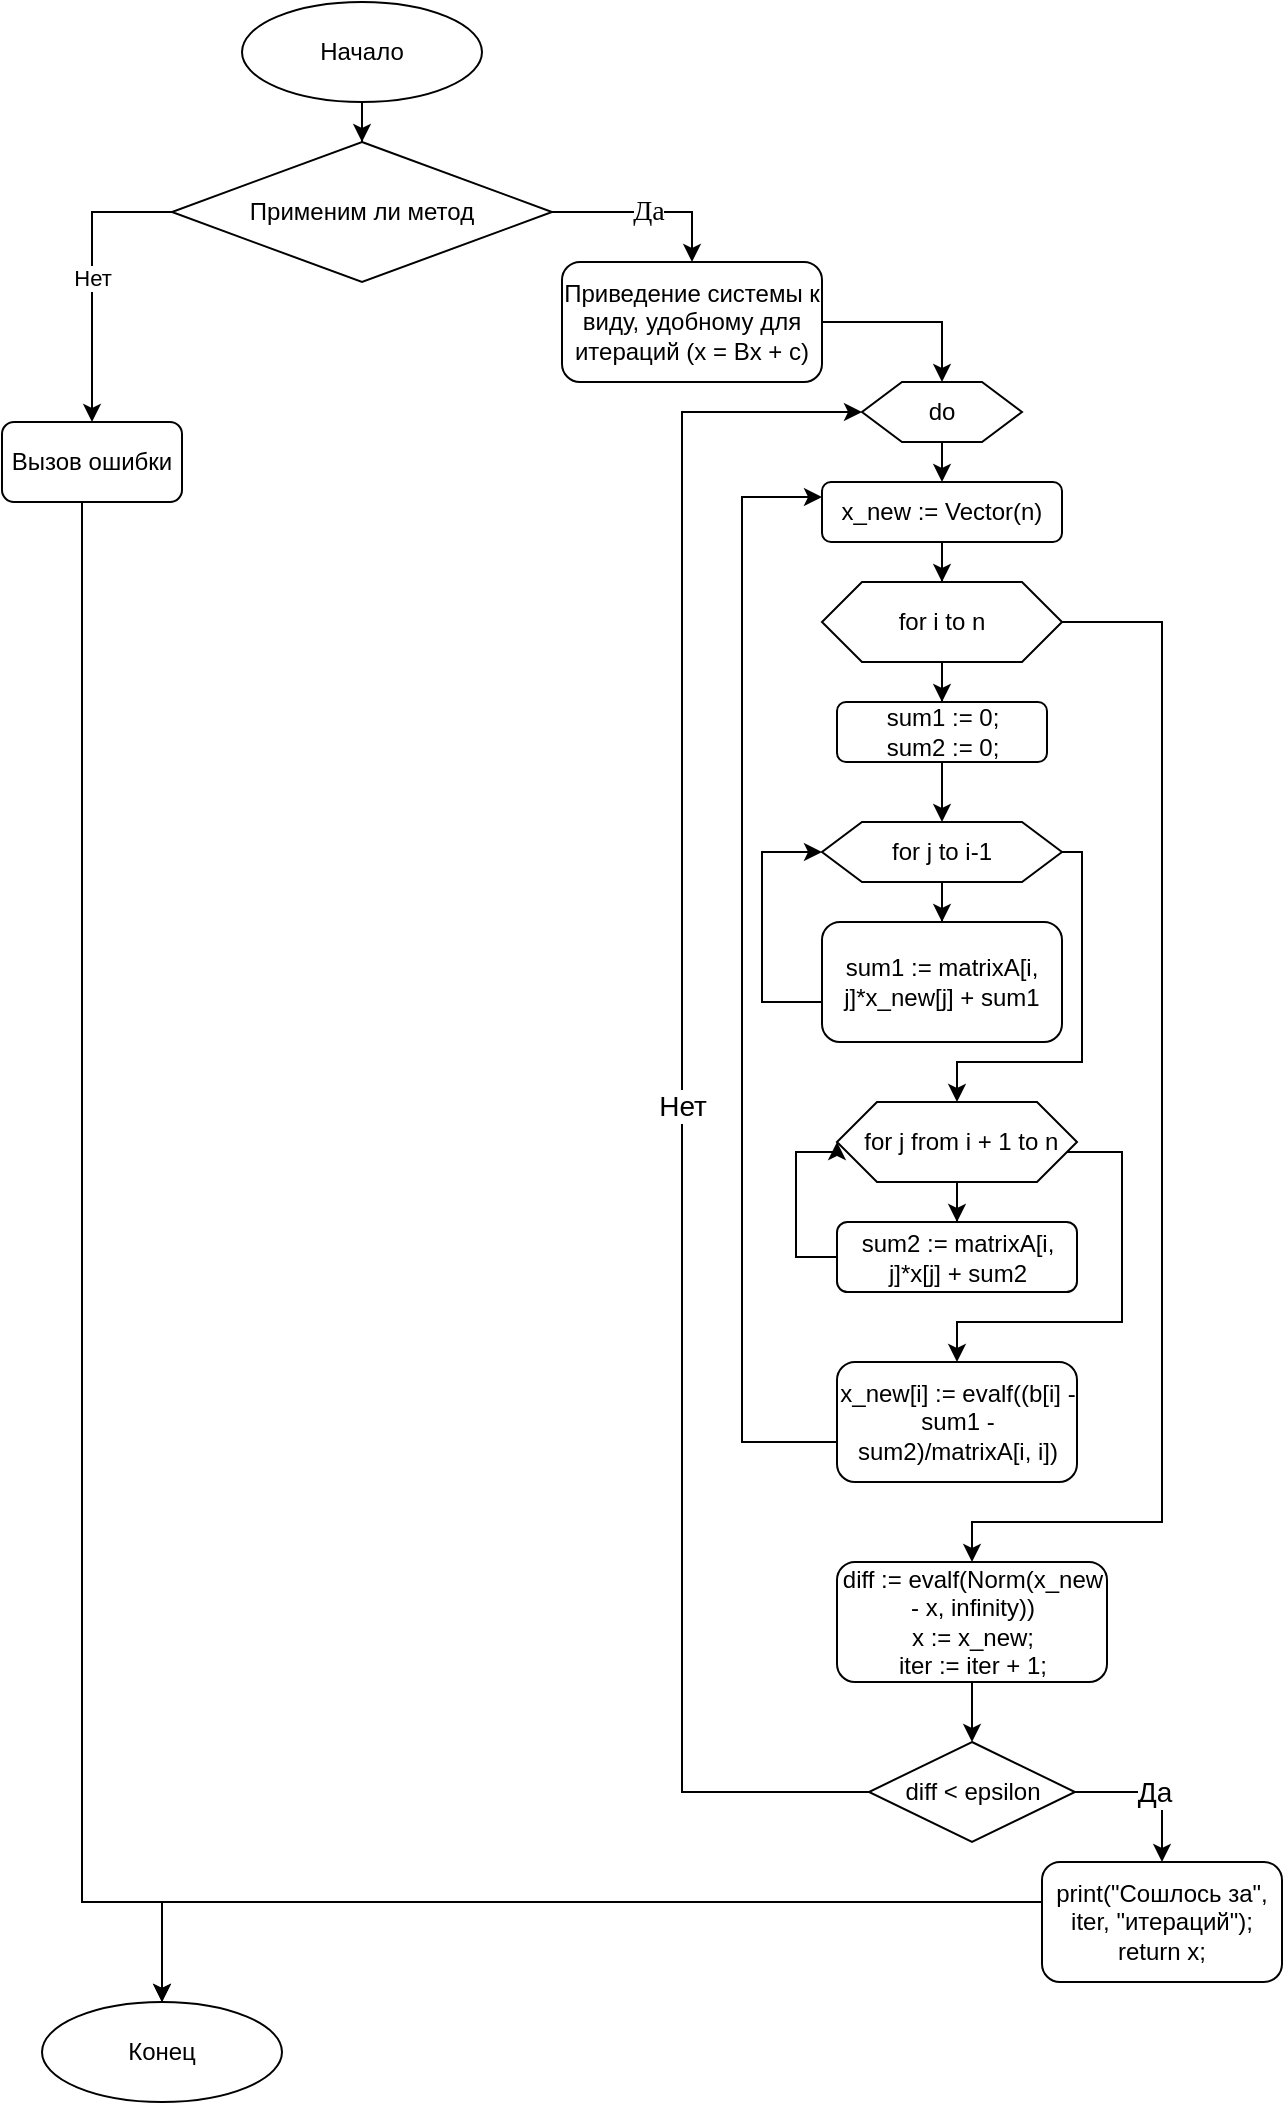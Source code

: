 <mxfile version="24.7.17">
  <diagram id="C5RBs43oDa-KdzZeNtuy" name="Page-1">
    <mxGraphModel dx="1750" dy="928" grid="1" gridSize="10" guides="1" tooltips="1" connect="1" arrows="1" fold="1" page="1" pageScale="1" pageWidth="827" pageHeight="1169" math="0" shadow="0">
      <root>
        <mxCell id="WIyWlLk6GJQsqaUBKTNV-0" />
        <mxCell id="WIyWlLk6GJQsqaUBKTNV-1" parent="WIyWlLk6GJQsqaUBKTNV-0" />
        <mxCell id="ghgQpHEy8eyuKe0BL9Ko-0" style="edgeStyle=orthogonalEdgeStyle;rounded=0;orthogonalLoop=1;jettySize=auto;html=1;entryX=0.5;entryY=0;entryDx=0;entryDy=0;" edge="1" parent="WIyWlLk6GJQsqaUBKTNV-1" source="ghgQpHEy8eyuKe0BL9Ko-1" target="ghgQpHEy8eyuKe0BL9Ko-8">
          <mxGeometry relative="1" as="geometry" />
        </mxCell>
        <mxCell id="ghgQpHEy8eyuKe0BL9Ko-1" value="Начало" style="ellipse;whiteSpace=wrap;html=1;" vertex="1" parent="WIyWlLk6GJQsqaUBKTNV-1">
          <mxGeometry x="130" y="10" width="120" height="50" as="geometry" />
        </mxCell>
        <mxCell id="ghgQpHEy8eyuKe0BL9Ko-2" value="" style="edgeStyle=orthogonalEdgeStyle;rounded=0;orthogonalLoop=1;jettySize=auto;html=1;" edge="1" parent="WIyWlLk6GJQsqaUBKTNV-1" source="ghgQpHEy8eyuKe0BL9Ko-20" target="ghgQpHEy8eyuKe0BL9Ko-10">
          <mxGeometry relative="1" as="geometry" />
        </mxCell>
        <mxCell id="ghgQpHEy8eyuKe0BL9Ko-46" style="edgeStyle=orthogonalEdgeStyle;rounded=0;orthogonalLoop=1;jettySize=auto;html=1;entryX=0.5;entryY=0;entryDx=0;entryDy=0;" edge="1" parent="WIyWlLk6GJQsqaUBKTNV-1" source="ghgQpHEy8eyuKe0BL9Ko-3" target="ghgQpHEy8eyuKe0BL9Ko-44">
          <mxGeometry relative="1" as="geometry" />
        </mxCell>
        <mxCell id="ghgQpHEy8eyuKe0BL9Ko-3" value="Приведение системы к виду, удобному для итераций (x = Bx + c)" style="rounded=1;whiteSpace=wrap;html=1;" vertex="1" parent="WIyWlLk6GJQsqaUBKTNV-1">
          <mxGeometry x="290" y="140" width="130" height="60" as="geometry" />
        </mxCell>
        <mxCell id="ghgQpHEy8eyuKe0BL9Ko-4" value="Да" style="edgeStyle=orthogonalEdgeStyle;rounded=0;orthogonalLoop=1;jettySize=auto;html=1;exitX=1;exitY=0.5;exitDx=0;exitDy=0;entryX=0.5;entryY=0;entryDx=0;entryDy=0;fontFamily=Times New Roman;fontSize=14;" edge="1" parent="WIyWlLk6GJQsqaUBKTNV-1" source="ghgQpHEy8eyuKe0BL9Ko-8" target="ghgQpHEy8eyuKe0BL9Ko-3">
          <mxGeometry relative="1" as="geometry" />
        </mxCell>
        <mxCell id="ghgQpHEy8eyuKe0BL9Ko-5" style="edgeStyle=orthogonalEdgeStyle;rounded=0;orthogonalLoop=1;jettySize=auto;html=1;entryX=0.5;entryY=0;entryDx=0;entryDy=0;" edge="1" parent="WIyWlLk6GJQsqaUBKTNV-1" source="ghgQpHEy8eyuKe0BL9Ko-6" target="ghgQpHEy8eyuKe0BL9Ko-18">
          <mxGeometry relative="1" as="geometry">
            <Array as="points">
              <mxPoint x="50" y="960" />
              <mxPoint x="90" y="960" />
            </Array>
          </mxGeometry>
        </mxCell>
        <mxCell id="ghgQpHEy8eyuKe0BL9Ko-6" value="&lt;font style=&quot;font-size: 12px;&quot;&gt;Вызов ошибки&lt;/font&gt;" style="rounded=1;whiteSpace=wrap;html=1;" vertex="1" parent="WIyWlLk6GJQsqaUBKTNV-1">
          <mxGeometry x="10" y="220" width="90" height="40" as="geometry" />
        </mxCell>
        <mxCell id="ghgQpHEy8eyuKe0BL9Ko-7" value="Нет" style="edgeStyle=orthogonalEdgeStyle;rounded=0;orthogonalLoop=1;jettySize=auto;html=1;exitX=0;exitY=0.5;exitDx=0;exitDy=0;entryX=0.5;entryY=0;entryDx=0;entryDy=0;" edge="1" parent="WIyWlLk6GJQsqaUBKTNV-1" source="ghgQpHEy8eyuKe0BL9Ko-8" target="ghgQpHEy8eyuKe0BL9Ko-6">
          <mxGeometry relative="1" as="geometry" />
        </mxCell>
        <mxCell id="ghgQpHEy8eyuKe0BL9Ko-8" value="Применим ли метод" style="rhombus;whiteSpace=wrap;html=1;" vertex="1" parent="WIyWlLk6GJQsqaUBKTNV-1">
          <mxGeometry x="95" y="80" width="190" height="70" as="geometry" />
        </mxCell>
        <mxCell id="ghgQpHEy8eyuKe0BL9Ko-23" style="edgeStyle=orthogonalEdgeStyle;rounded=0;orthogonalLoop=1;jettySize=auto;html=1;entryX=0.5;entryY=0;entryDx=0;entryDy=0;" edge="1" parent="WIyWlLk6GJQsqaUBKTNV-1" source="ghgQpHEy8eyuKe0BL9Ko-10" target="ghgQpHEy8eyuKe0BL9Ko-21">
          <mxGeometry relative="1" as="geometry" />
        </mxCell>
        <mxCell id="ghgQpHEy8eyuKe0BL9Ko-10" value="&lt;div&gt;&lt;div&gt;sum1 := 0;&lt;/div&gt;&lt;div&gt;sum2 := 0;&lt;/div&gt;&lt;/div&gt;" style="rounded=1;whiteSpace=wrap;html=1;" vertex="1" parent="WIyWlLk6GJQsqaUBKTNV-1">
          <mxGeometry x="427.5" y="360" width="105" height="30" as="geometry" />
        </mxCell>
        <mxCell id="ghgQpHEy8eyuKe0BL9Ko-18" value="Конец" style="ellipse;whiteSpace=wrap;html=1;" vertex="1" parent="WIyWlLk6GJQsqaUBKTNV-1">
          <mxGeometry x="30" y="1010" width="120" height="50" as="geometry" />
        </mxCell>
        <mxCell id="ghgQpHEy8eyuKe0BL9Ko-61" style="edgeStyle=orthogonalEdgeStyle;rounded=0;orthogonalLoop=1;jettySize=auto;html=1;entryX=0.5;entryY=0;entryDx=0;entryDy=0;" edge="1" parent="WIyWlLk6GJQsqaUBKTNV-1" source="ghgQpHEy8eyuKe0BL9Ko-20" target="ghgQpHEy8eyuKe0BL9Ko-36">
          <mxGeometry relative="1" as="geometry">
            <Array as="points">
              <mxPoint x="590" y="320" />
              <mxPoint x="590" y="770" />
              <mxPoint x="495" y="770" />
            </Array>
          </mxGeometry>
        </mxCell>
        <mxCell id="ghgQpHEy8eyuKe0BL9Ko-20" value="for i to n" style="shape=hexagon;perimeter=hexagonPerimeter2;whiteSpace=wrap;html=1;fixedSize=1;" vertex="1" parent="WIyWlLk6GJQsqaUBKTNV-1">
          <mxGeometry x="420" y="300" width="120" height="40" as="geometry" />
        </mxCell>
        <mxCell id="ghgQpHEy8eyuKe0BL9Ko-24" style="edgeStyle=orthogonalEdgeStyle;rounded=0;orthogonalLoop=1;jettySize=auto;html=1;entryX=0.5;entryY=0;entryDx=0;entryDy=0;" edge="1" parent="WIyWlLk6GJQsqaUBKTNV-1" source="ghgQpHEy8eyuKe0BL9Ko-21" target="ghgQpHEy8eyuKe0BL9Ko-22">
          <mxGeometry relative="1" as="geometry" />
        </mxCell>
        <mxCell id="ghgQpHEy8eyuKe0BL9Ko-30" style="edgeStyle=orthogonalEdgeStyle;rounded=0;orthogonalLoop=1;jettySize=auto;html=1;entryX=0.5;entryY=0;entryDx=0;entryDy=0;" edge="1" parent="WIyWlLk6GJQsqaUBKTNV-1" source="ghgQpHEy8eyuKe0BL9Ko-21" target="ghgQpHEy8eyuKe0BL9Ko-26">
          <mxGeometry relative="1" as="geometry">
            <Array as="points">
              <mxPoint x="550" y="435" />
              <mxPoint x="550" y="540" />
              <mxPoint x="488" y="540" />
            </Array>
          </mxGeometry>
        </mxCell>
        <mxCell id="ghgQpHEy8eyuKe0BL9Ko-21" value="for j to i-1" style="shape=hexagon;perimeter=hexagonPerimeter2;whiteSpace=wrap;html=1;fixedSize=1;" vertex="1" parent="WIyWlLk6GJQsqaUBKTNV-1">
          <mxGeometry x="420" y="420" width="120" height="30" as="geometry" />
        </mxCell>
        <mxCell id="ghgQpHEy8eyuKe0BL9Ko-25" style="edgeStyle=orthogonalEdgeStyle;rounded=0;orthogonalLoop=1;jettySize=auto;html=1;entryX=0;entryY=0.5;entryDx=0;entryDy=0;" edge="1" parent="WIyWlLk6GJQsqaUBKTNV-1" source="ghgQpHEy8eyuKe0BL9Ko-22" target="ghgQpHEy8eyuKe0BL9Ko-21">
          <mxGeometry relative="1" as="geometry">
            <Array as="points">
              <mxPoint x="390" y="510" />
              <mxPoint x="390" y="435" />
            </Array>
          </mxGeometry>
        </mxCell>
        <mxCell id="ghgQpHEy8eyuKe0BL9Ko-22" value="sum1 := matrixA[i, j]*x_new[j] + sum1" style="rounded=1;whiteSpace=wrap;html=1;" vertex="1" parent="WIyWlLk6GJQsqaUBKTNV-1">
          <mxGeometry x="420" y="470" width="120" height="60" as="geometry" />
        </mxCell>
        <mxCell id="ghgQpHEy8eyuKe0BL9Ko-28" style="edgeStyle=orthogonalEdgeStyle;rounded=0;orthogonalLoop=1;jettySize=auto;html=1;" edge="1" parent="WIyWlLk6GJQsqaUBKTNV-1" source="ghgQpHEy8eyuKe0BL9Ko-26" target="ghgQpHEy8eyuKe0BL9Ko-27">
          <mxGeometry relative="1" as="geometry" />
        </mxCell>
        <mxCell id="ghgQpHEy8eyuKe0BL9Ko-60" style="edgeStyle=orthogonalEdgeStyle;rounded=0;orthogonalLoop=1;jettySize=auto;html=1;entryX=0;entryY=0.25;entryDx=0;entryDy=0;" edge="1" parent="WIyWlLk6GJQsqaUBKTNV-1" source="ghgQpHEy8eyuKe0BL9Ko-33" target="ghgQpHEy8eyuKe0BL9Ko-45">
          <mxGeometry relative="1" as="geometry">
            <Array as="points">
              <mxPoint x="380" y="730" />
              <mxPoint x="380" y="257" />
            </Array>
          </mxGeometry>
        </mxCell>
        <mxCell id="ghgQpHEy8eyuKe0BL9Ko-33" value="x_new[i] := evalf((b[i] - sum1 - sum2)/matrixA[i, i])" style="rounded=1;whiteSpace=wrap;html=1;" vertex="1" parent="WIyWlLk6GJQsqaUBKTNV-1">
          <mxGeometry x="427.5" y="690" width="120" height="60" as="geometry" />
        </mxCell>
        <mxCell id="ghgQpHEy8eyuKe0BL9Ko-40" style="edgeStyle=orthogonalEdgeStyle;rounded=0;orthogonalLoop=1;jettySize=auto;html=1;" edge="1" parent="WIyWlLk6GJQsqaUBKTNV-1" source="ghgQpHEy8eyuKe0BL9Ko-36" target="ghgQpHEy8eyuKe0BL9Ko-37">
          <mxGeometry relative="1" as="geometry" />
        </mxCell>
        <mxCell id="ghgQpHEy8eyuKe0BL9Ko-62" value="&lt;font style=&quot;font-size: 14px;&quot;&gt;Да&lt;/font&gt;" style="edgeStyle=orthogonalEdgeStyle;rounded=0;orthogonalLoop=1;jettySize=auto;html=1;entryX=0.5;entryY=0;entryDx=0;entryDy=0;" edge="1" parent="WIyWlLk6GJQsqaUBKTNV-1" source="ghgQpHEy8eyuKe0BL9Ko-37" target="ghgQpHEy8eyuKe0BL9Ko-38">
          <mxGeometry relative="1" as="geometry">
            <Array as="points">
              <mxPoint x="590" y="905" />
            </Array>
          </mxGeometry>
        </mxCell>
        <mxCell id="ghgQpHEy8eyuKe0BL9Ko-64" value="&lt;font style=&quot;font-size: 14px;&quot;&gt;Нет&lt;/font&gt;" style="edgeStyle=orthogonalEdgeStyle;rounded=0;orthogonalLoop=1;jettySize=auto;html=1;entryX=0;entryY=0.5;entryDx=0;entryDy=0;" edge="1" parent="WIyWlLk6GJQsqaUBKTNV-1" source="ghgQpHEy8eyuKe0BL9Ko-37" target="ghgQpHEy8eyuKe0BL9Ko-44">
          <mxGeometry relative="1" as="geometry">
            <Array as="points">
              <mxPoint x="350" y="905" />
              <mxPoint x="350" y="215" />
            </Array>
          </mxGeometry>
        </mxCell>
        <mxCell id="ghgQpHEy8eyuKe0BL9Ko-37" value="diff &amp;lt; epsilon" style="rhombus;whiteSpace=wrap;html=1;" vertex="1" parent="WIyWlLk6GJQsqaUBKTNV-1">
          <mxGeometry x="443.5" y="880" width="103" height="50" as="geometry" />
        </mxCell>
        <mxCell id="ghgQpHEy8eyuKe0BL9Ko-65" style="edgeStyle=orthogonalEdgeStyle;rounded=0;orthogonalLoop=1;jettySize=auto;html=1;entryX=0.5;entryY=0;entryDx=0;entryDy=0;" edge="1" parent="WIyWlLk6GJQsqaUBKTNV-1" source="ghgQpHEy8eyuKe0BL9Ko-38" target="ghgQpHEy8eyuKe0BL9Ko-18">
          <mxGeometry relative="1" as="geometry">
            <Array as="points">
              <mxPoint x="90" y="960" />
            </Array>
          </mxGeometry>
        </mxCell>
        <mxCell id="ghgQpHEy8eyuKe0BL9Ko-38" value="&lt;div&gt;print(&quot;Сошлось за&quot;, iter, &quot;итераций&quot;);&lt;/div&gt;&lt;div&gt;return x;&lt;/div&gt;" style="rounded=1;whiteSpace=wrap;html=1;" vertex="1" parent="WIyWlLk6GJQsqaUBKTNV-1">
          <mxGeometry x="530" y="940" width="120" height="60" as="geometry" />
        </mxCell>
        <mxCell id="ghgQpHEy8eyuKe0BL9Ko-47" style="edgeStyle=orthogonalEdgeStyle;rounded=0;orthogonalLoop=1;jettySize=auto;html=1;exitX=0.5;exitY=1;exitDx=0;exitDy=0;entryX=0.5;entryY=0;entryDx=0;entryDy=0;" edge="1" parent="WIyWlLk6GJQsqaUBKTNV-1" source="ghgQpHEy8eyuKe0BL9Ko-44" target="ghgQpHEy8eyuKe0BL9Ko-45">
          <mxGeometry relative="1" as="geometry" />
        </mxCell>
        <mxCell id="ghgQpHEy8eyuKe0BL9Ko-44" value="do" style="shape=hexagon;perimeter=hexagonPerimeter2;whiteSpace=wrap;html=1;fixedSize=1;" vertex="1" parent="WIyWlLk6GJQsqaUBKTNV-1">
          <mxGeometry x="440" y="200" width="80" height="30" as="geometry" />
        </mxCell>
        <mxCell id="ghgQpHEy8eyuKe0BL9Ko-48" style="edgeStyle=orthogonalEdgeStyle;rounded=0;orthogonalLoop=1;jettySize=auto;html=1;entryX=0.5;entryY=0;entryDx=0;entryDy=0;" edge="1" parent="WIyWlLk6GJQsqaUBKTNV-1" source="ghgQpHEy8eyuKe0BL9Ko-45" target="ghgQpHEy8eyuKe0BL9Ko-20">
          <mxGeometry relative="1" as="geometry" />
        </mxCell>
        <mxCell id="ghgQpHEy8eyuKe0BL9Ko-45" value="x_new := Vector(n)" style="rounded=1;whiteSpace=wrap;html=1;" vertex="1" parent="WIyWlLk6GJQsqaUBKTNV-1">
          <mxGeometry x="420" y="250" width="120" height="30" as="geometry" />
        </mxCell>
        <mxCell id="ghgQpHEy8eyuKe0BL9Ko-36" value="diff := evalf(Norm(x_new - x, infinity))&lt;div&gt;&lt;div&gt;x := x_new;&lt;/div&gt;&lt;div&gt;iter := iter + 1;&lt;/div&gt;&lt;/div&gt;" style="rounded=1;whiteSpace=wrap;html=1;" vertex="1" parent="WIyWlLk6GJQsqaUBKTNV-1">
          <mxGeometry x="427.5" y="790" width="135" height="60" as="geometry" />
        </mxCell>
        <mxCell id="ghgQpHEy8eyuKe0BL9Ko-59" style="edgeStyle=orthogonalEdgeStyle;rounded=0;orthogonalLoop=1;jettySize=auto;html=1;entryX=0.5;entryY=0;entryDx=0;entryDy=0;" edge="1" parent="WIyWlLk6GJQsqaUBKTNV-1" source="ghgQpHEy8eyuKe0BL9Ko-26" target="ghgQpHEy8eyuKe0BL9Ko-33">
          <mxGeometry relative="1" as="geometry">
            <Array as="points">
              <mxPoint x="570" y="585" />
              <mxPoint x="570" y="670" />
              <mxPoint x="488" y="670" />
            </Array>
          </mxGeometry>
        </mxCell>
        <mxCell id="ghgQpHEy8eyuKe0BL9Ko-26" value="&amp;nbsp;for j from i + 1 to n" style="shape=hexagon;perimeter=hexagonPerimeter2;whiteSpace=wrap;html=1;fixedSize=1;" vertex="1" parent="WIyWlLk6GJQsqaUBKTNV-1">
          <mxGeometry x="427.5" y="560" width="120" height="40" as="geometry" />
        </mxCell>
        <mxCell id="ghgQpHEy8eyuKe0BL9Ko-57" style="edgeStyle=orthogonalEdgeStyle;rounded=0;orthogonalLoop=1;jettySize=auto;html=1;entryX=0;entryY=0.5;entryDx=0;entryDy=0;" edge="1" parent="WIyWlLk6GJQsqaUBKTNV-1" source="ghgQpHEy8eyuKe0BL9Ko-27" target="ghgQpHEy8eyuKe0BL9Ko-26">
          <mxGeometry relative="1" as="geometry">
            <Array as="points">
              <mxPoint x="407" y="637" />
              <mxPoint x="407" y="585" />
            </Array>
          </mxGeometry>
        </mxCell>
        <mxCell id="ghgQpHEy8eyuKe0BL9Ko-27" value="sum2 := matrixA[i, j]*x[j] + sum2" style="rounded=1;whiteSpace=wrap;html=1;" vertex="1" parent="WIyWlLk6GJQsqaUBKTNV-1">
          <mxGeometry x="427.5" y="620" width="120" height="35" as="geometry" />
        </mxCell>
      </root>
    </mxGraphModel>
  </diagram>
</mxfile>
